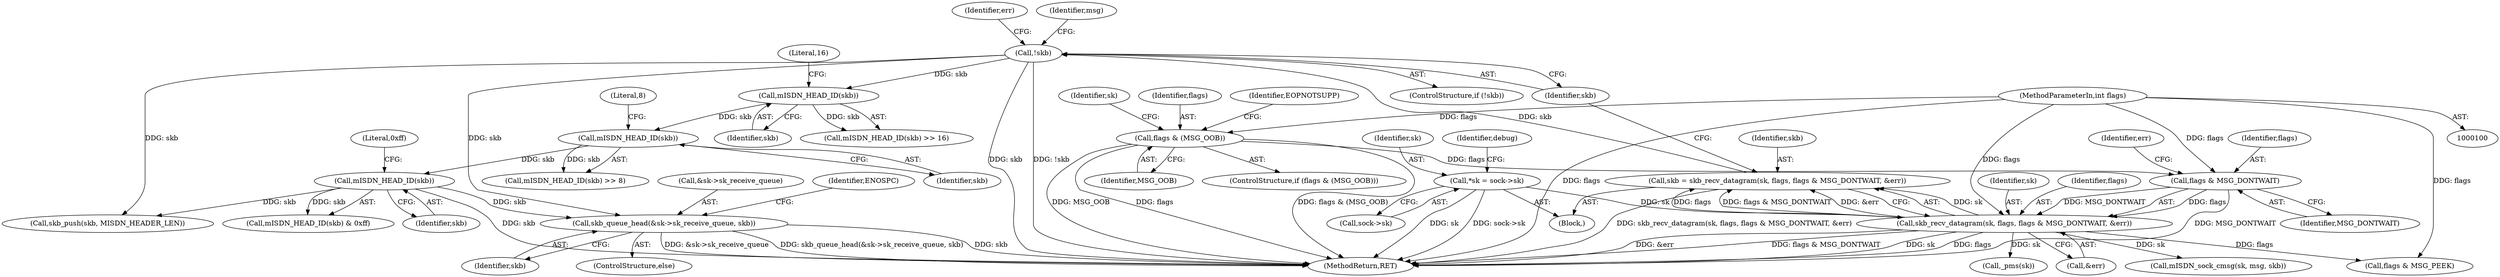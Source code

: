 digraph "0_linux_f3d3342602f8bcbf37d7c46641cb9bca7618eb1c_1@pointer" {
"1000285" [label="(Call,skb_queue_head(&sk->sk_receive_queue, skb))"];
"1000215" [label="(Call,mISDN_HEAD_ID(skb))"];
"1000206" [label="(Call,mISDN_HEAD_ID(skb))"];
"1000196" [label="(Call,mISDN_HEAD_ID(skb))"];
"1000147" [label="(Call,!skb)"];
"1000136" [label="(Call,skb = skb_recv_datagram(sk, flags, flags & MSG_DONTWAIT, &err))"];
"1000138" [label="(Call,skb_recv_datagram(sk, flags, flags & MSG_DONTWAIT, &err))"];
"1000109" [label="(Call,*sk = sock->sk)"];
"1000141" [label="(Call,flags & MSG_DONTWAIT)"];
"1000122" [label="(Call,flags & (MSG_OOB))"];
"1000105" [label="(MethodParameterIn,int flags)"];
"1000150" [label="(Identifier,err)"];
"1000137" [label="(Identifier,skb)"];
"1000109" [label="(Call,*sk = sock->sk)"];
"1000124" [label="(Identifier,MSG_OOB)"];
"1000318" [label="(MethodReturn,RET)"];
"1000214" [label="(Call,mISDN_HEAD_ID(skb) & 0xff)"];
"1000141" [label="(Call,flags & MSG_DONTWAIT)"];
"1000121" [label="(ControlStructure,if (flags & (MSG_OOB)))"];
"1000147" [label="(Call,!skb)"];
"1000146" [label="(ControlStructure,if (!skb))"];
"1000153" [label="(Identifier,msg)"];
"1000198" [label="(Literal,16)"];
"1000295" [label="(Call,skb_push(skb, MISDN_HEADER_LEN))"];
"1000208" [label="(Literal,8)"];
"1000197" [label="(Identifier,skb)"];
"1000122" [label="(Call,flags & (MSG_OOB))"];
"1000127" [label="(Identifier,EOPNOTSUPP)"];
"1000276" [label="(Call,flags & MSG_PEEK)"];
"1000195" [label="(Call,mISDN_HEAD_ID(skb) >> 16)"];
"1000119" [label="(Identifier,debug)"];
"1000139" [label="(Identifier,sk)"];
"1000105" [label="(MethodParameterIn,int flags)"];
"1000216" [label="(Identifier,skb)"];
"1000284" [label="(ControlStructure,else)"];
"1000143" [label="(Identifier,MSG_DONTWAIT)"];
"1000136" [label="(Call,skb = skb_recv_datagram(sk, flags, flags & MSG_DONTWAIT, &err))"];
"1000310" [label="(Call,mISDN_sock_cmsg(sk, msg, skb))"];
"1000131" [label="(Identifier,sk)"];
"1000286" [label="(Call,&sk->sk_receive_queue)"];
"1000293" [label="(Identifier,ENOSPC)"];
"1000148" [label="(Identifier,skb)"];
"1000106" [label="(Block,)"];
"1000173" [label="(Call,_pms(sk))"];
"1000123" [label="(Identifier,flags)"];
"1000138" [label="(Call,skb_recv_datagram(sk, flags, flags & MSG_DONTWAIT, &err))"];
"1000111" [label="(Call,sock->sk)"];
"1000206" [label="(Call,mISDN_HEAD_ID(skb))"];
"1000140" [label="(Identifier,flags)"];
"1000145" [label="(Identifier,err)"];
"1000215" [label="(Call,mISDN_HEAD_ID(skb))"];
"1000142" [label="(Identifier,flags)"];
"1000205" [label="(Call,mISDN_HEAD_ID(skb) >> 8)"];
"1000290" [label="(Identifier,skb)"];
"1000285" [label="(Call,skb_queue_head(&sk->sk_receive_queue, skb))"];
"1000196" [label="(Call,mISDN_HEAD_ID(skb))"];
"1000207" [label="(Identifier,skb)"];
"1000217" [label="(Literal,0xff)"];
"1000144" [label="(Call,&err)"];
"1000110" [label="(Identifier,sk)"];
"1000285" -> "1000284"  [label="AST: "];
"1000285" -> "1000290"  [label="CFG: "];
"1000286" -> "1000285"  [label="AST: "];
"1000290" -> "1000285"  [label="AST: "];
"1000293" -> "1000285"  [label="CFG: "];
"1000285" -> "1000318"  [label="DDG: &sk->sk_receive_queue"];
"1000285" -> "1000318"  [label="DDG: skb_queue_head(&sk->sk_receive_queue, skb)"];
"1000285" -> "1000318"  [label="DDG: skb"];
"1000215" -> "1000285"  [label="DDG: skb"];
"1000147" -> "1000285"  [label="DDG: skb"];
"1000215" -> "1000214"  [label="AST: "];
"1000215" -> "1000216"  [label="CFG: "];
"1000216" -> "1000215"  [label="AST: "];
"1000217" -> "1000215"  [label="CFG: "];
"1000215" -> "1000318"  [label="DDG: skb"];
"1000215" -> "1000214"  [label="DDG: skb"];
"1000206" -> "1000215"  [label="DDG: skb"];
"1000215" -> "1000295"  [label="DDG: skb"];
"1000206" -> "1000205"  [label="AST: "];
"1000206" -> "1000207"  [label="CFG: "];
"1000207" -> "1000206"  [label="AST: "];
"1000208" -> "1000206"  [label="CFG: "];
"1000206" -> "1000205"  [label="DDG: skb"];
"1000196" -> "1000206"  [label="DDG: skb"];
"1000196" -> "1000195"  [label="AST: "];
"1000196" -> "1000197"  [label="CFG: "];
"1000197" -> "1000196"  [label="AST: "];
"1000198" -> "1000196"  [label="CFG: "];
"1000196" -> "1000195"  [label="DDG: skb"];
"1000147" -> "1000196"  [label="DDG: skb"];
"1000147" -> "1000146"  [label="AST: "];
"1000147" -> "1000148"  [label="CFG: "];
"1000148" -> "1000147"  [label="AST: "];
"1000150" -> "1000147"  [label="CFG: "];
"1000153" -> "1000147"  [label="CFG: "];
"1000147" -> "1000318"  [label="DDG: skb"];
"1000147" -> "1000318"  [label="DDG: !skb"];
"1000136" -> "1000147"  [label="DDG: skb"];
"1000147" -> "1000295"  [label="DDG: skb"];
"1000136" -> "1000106"  [label="AST: "];
"1000136" -> "1000138"  [label="CFG: "];
"1000137" -> "1000136"  [label="AST: "];
"1000138" -> "1000136"  [label="AST: "];
"1000148" -> "1000136"  [label="CFG: "];
"1000136" -> "1000318"  [label="DDG: skb_recv_datagram(sk, flags, flags & MSG_DONTWAIT, &err)"];
"1000138" -> "1000136"  [label="DDG: sk"];
"1000138" -> "1000136"  [label="DDG: flags"];
"1000138" -> "1000136"  [label="DDG: flags & MSG_DONTWAIT"];
"1000138" -> "1000136"  [label="DDG: &err"];
"1000138" -> "1000144"  [label="CFG: "];
"1000139" -> "1000138"  [label="AST: "];
"1000140" -> "1000138"  [label="AST: "];
"1000141" -> "1000138"  [label="AST: "];
"1000144" -> "1000138"  [label="AST: "];
"1000138" -> "1000318"  [label="DDG: flags & MSG_DONTWAIT"];
"1000138" -> "1000318"  [label="DDG: sk"];
"1000138" -> "1000318"  [label="DDG: flags"];
"1000138" -> "1000318"  [label="DDG: &err"];
"1000109" -> "1000138"  [label="DDG: sk"];
"1000141" -> "1000138"  [label="DDG: flags"];
"1000141" -> "1000138"  [label="DDG: MSG_DONTWAIT"];
"1000105" -> "1000138"  [label="DDG: flags"];
"1000138" -> "1000173"  [label="DDG: sk"];
"1000138" -> "1000276"  [label="DDG: flags"];
"1000138" -> "1000310"  [label="DDG: sk"];
"1000109" -> "1000106"  [label="AST: "];
"1000109" -> "1000111"  [label="CFG: "];
"1000110" -> "1000109"  [label="AST: "];
"1000111" -> "1000109"  [label="AST: "];
"1000119" -> "1000109"  [label="CFG: "];
"1000109" -> "1000318"  [label="DDG: sk"];
"1000109" -> "1000318"  [label="DDG: sock->sk"];
"1000141" -> "1000143"  [label="CFG: "];
"1000142" -> "1000141"  [label="AST: "];
"1000143" -> "1000141"  [label="AST: "];
"1000145" -> "1000141"  [label="CFG: "];
"1000141" -> "1000318"  [label="DDG: MSG_DONTWAIT"];
"1000122" -> "1000141"  [label="DDG: flags"];
"1000105" -> "1000141"  [label="DDG: flags"];
"1000122" -> "1000121"  [label="AST: "];
"1000122" -> "1000124"  [label="CFG: "];
"1000123" -> "1000122"  [label="AST: "];
"1000124" -> "1000122"  [label="AST: "];
"1000127" -> "1000122"  [label="CFG: "];
"1000131" -> "1000122"  [label="CFG: "];
"1000122" -> "1000318"  [label="DDG: flags"];
"1000122" -> "1000318"  [label="DDG: flags & (MSG_OOB)"];
"1000122" -> "1000318"  [label="DDG: MSG_OOB"];
"1000105" -> "1000122"  [label="DDG: flags"];
"1000105" -> "1000100"  [label="AST: "];
"1000105" -> "1000318"  [label="DDG: flags"];
"1000105" -> "1000276"  [label="DDG: flags"];
}
